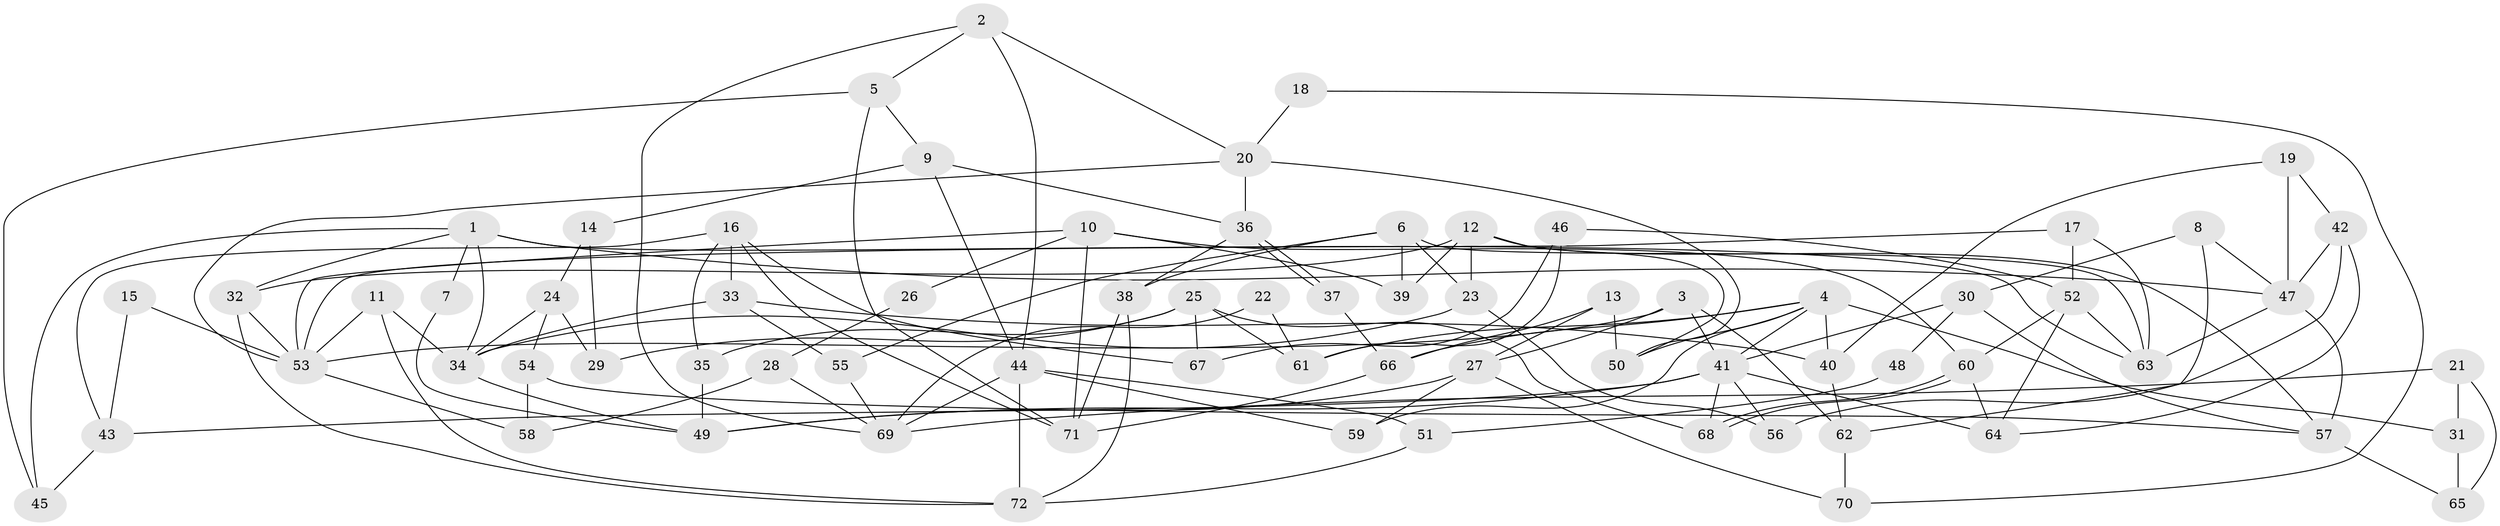 // Generated by graph-tools (version 1.1) at 2025/26/03/09/25 03:26:18]
// undirected, 72 vertices, 144 edges
graph export_dot {
graph [start="1"]
  node [color=gray90,style=filled];
  1;
  2;
  3;
  4;
  5;
  6;
  7;
  8;
  9;
  10;
  11;
  12;
  13;
  14;
  15;
  16;
  17;
  18;
  19;
  20;
  21;
  22;
  23;
  24;
  25;
  26;
  27;
  28;
  29;
  30;
  31;
  32;
  33;
  34;
  35;
  36;
  37;
  38;
  39;
  40;
  41;
  42;
  43;
  44;
  45;
  46;
  47;
  48;
  49;
  50;
  51;
  52;
  53;
  54;
  55;
  56;
  57;
  58;
  59;
  60;
  61;
  62;
  63;
  64;
  65;
  66;
  67;
  68;
  69;
  70;
  71;
  72;
  1 -- 32;
  1 -- 47;
  1 -- 7;
  1 -- 34;
  1 -- 45;
  1 -- 63;
  2 -- 20;
  2 -- 44;
  2 -- 5;
  2 -- 69;
  3 -- 53;
  3 -- 62;
  3 -- 27;
  3 -- 41;
  4 -- 40;
  4 -- 66;
  4 -- 31;
  4 -- 41;
  4 -- 50;
  4 -- 59;
  4 -- 61;
  5 -- 45;
  5 -- 9;
  5 -- 71;
  6 -- 63;
  6 -- 23;
  6 -- 38;
  6 -- 39;
  6 -- 55;
  7 -- 49;
  8 -- 30;
  8 -- 47;
  8 -- 62;
  9 -- 36;
  9 -- 14;
  9 -- 44;
  10 -- 39;
  10 -- 60;
  10 -- 26;
  10 -- 53;
  10 -- 71;
  11 -- 72;
  11 -- 34;
  11 -- 53;
  12 -- 32;
  12 -- 50;
  12 -- 23;
  12 -- 39;
  12 -- 57;
  13 -- 50;
  13 -- 27;
  13 -- 66;
  14 -- 29;
  14 -- 24;
  15 -- 43;
  15 -- 53;
  16 -- 71;
  16 -- 35;
  16 -- 33;
  16 -- 43;
  16 -- 67;
  17 -- 53;
  17 -- 63;
  17 -- 52;
  18 -- 70;
  18 -- 20;
  19 -- 47;
  19 -- 42;
  19 -- 40;
  20 -- 53;
  20 -- 36;
  20 -- 50;
  21 -- 69;
  21 -- 65;
  21 -- 31;
  22 -- 69;
  22 -- 61;
  23 -- 34;
  23 -- 56;
  24 -- 34;
  24 -- 29;
  24 -- 54;
  25 -- 67;
  25 -- 68;
  25 -- 29;
  25 -- 35;
  25 -- 61;
  26 -- 28;
  27 -- 49;
  27 -- 59;
  27 -- 70;
  28 -- 69;
  28 -- 58;
  30 -- 41;
  30 -- 57;
  30 -- 48;
  31 -- 65;
  32 -- 72;
  32 -- 53;
  33 -- 55;
  33 -- 34;
  33 -- 40;
  34 -- 49;
  35 -- 49;
  36 -- 37;
  36 -- 37;
  36 -- 38;
  37 -- 66;
  38 -- 71;
  38 -- 72;
  40 -- 62;
  41 -- 43;
  41 -- 49;
  41 -- 56;
  41 -- 64;
  41 -- 68;
  42 -- 64;
  42 -- 56;
  42 -- 47;
  43 -- 45;
  44 -- 59;
  44 -- 51;
  44 -- 69;
  44 -- 72;
  46 -- 52;
  46 -- 61;
  46 -- 67;
  47 -- 63;
  47 -- 57;
  48 -- 51;
  51 -- 72;
  52 -- 60;
  52 -- 63;
  52 -- 64;
  53 -- 58;
  54 -- 57;
  54 -- 58;
  55 -- 69;
  57 -- 65;
  60 -- 68;
  60 -- 68;
  60 -- 64;
  62 -- 70;
  66 -- 71;
}
